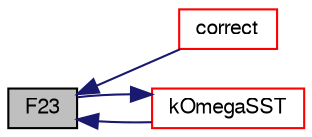 digraph "F23"
{
  bgcolor="transparent";
  edge [fontname="FreeSans",fontsize="10",labelfontname="FreeSans",labelfontsize="10"];
  node [fontname="FreeSans",fontsize="10",shape=record];
  rankdir="LR";
  Node713 [label="F23",height=0.2,width=0.4,color="black", fillcolor="grey75", style="filled", fontcolor="black"];
  Node713 -> Node714 [dir="back",color="midnightblue",fontsize="10",style="solid",fontname="FreeSans"];
  Node714 [label="correct",height=0.2,width=0.4,color="red",URL="$a30738.html#a3ae44b28050c3aa494c1d8e18cf618c1",tooltip="Solve the turbulence equations and correct the turbulence viscosity. "];
  Node713 -> Node716 [dir="back",color="midnightblue",fontsize="10",style="solid",fontname="FreeSans"];
  Node716 [label="kOmegaSST",height=0.2,width=0.4,color="red",URL="$a30738.html#ab8b3428b0327efd7feb948386f898942",tooltip="Construct from components. "];
  Node716 -> Node713 [dir="back",color="midnightblue",fontsize="10",style="solid",fontname="FreeSans"];
}
